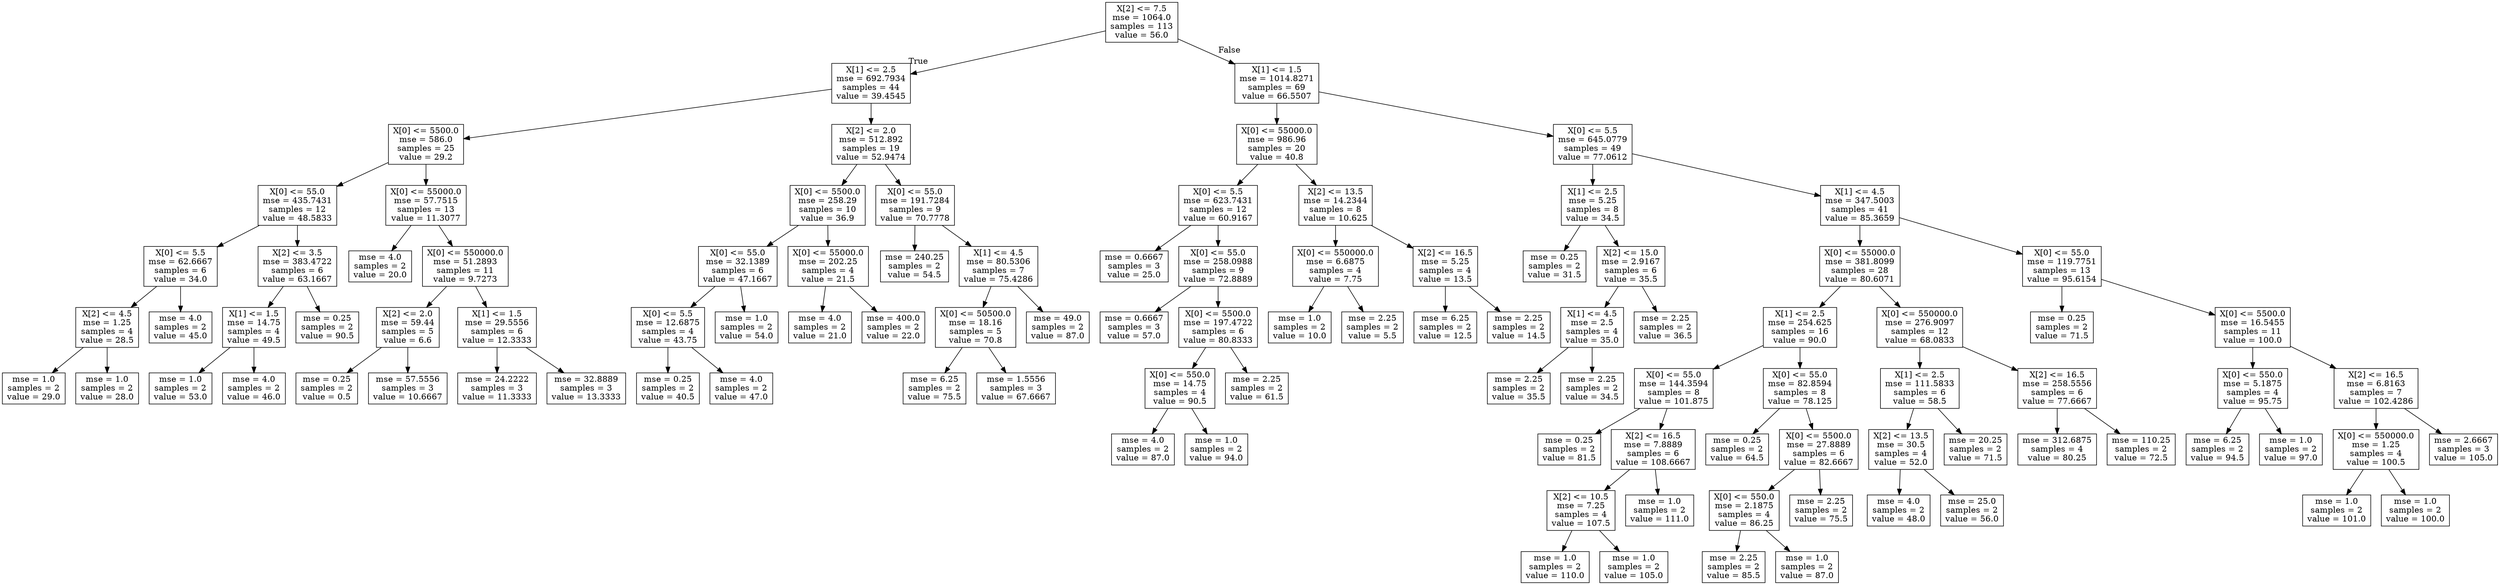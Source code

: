digraph Tree {
node [shape=box] ;
0 [label="X[2] <= 7.5\nmse = 1064.0\nsamples = 113\nvalue = 56.0"] ;
1 [label="X[1] <= 2.5\nmse = 692.7934\nsamples = 44\nvalue = 39.4545"] ;
0 -> 1 [labeldistance=2.5, labelangle=45, headlabel="True"] ;
2 [label="X[0] <= 5500.0\nmse = 586.0\nsamples = 25\nvalue = 29.2"] ;
1 -> 2 ;
3 [label="X[0] <= 55.0\nmse = 435.7431\nsamples = 12\nvalue = 48.5833"] ;
2 -> 3 ;
4 [label="X[0] <= 5.5\nmse = 62.6667\nsamples = 6\nvalue = 34.0"] ;
3 -> 4 ;
5 [label="X[2] <= 4.5\nmse = 1.25\nsamples = 4\nvalue = 28.5"] ;
4 -> 5 ;
6 [label="mse = 1.0\nsamples = 2\nvalue = 29.0"] ;
5 -> 6 ;
7 [label="mse = 1.0\nsamples = 2\nvalue = 28.0"] ;
5 -> 7 ;
8 [label="mse = 4.0\nsamples = 2\nvalue = 45.0"] ;
4 -> 8 ;
9 [label="X[2] <= 3.5\nmse = 383.4722\nsamples = 6\nvalue = 63.1667"] ;
3 -> 9 ;
10 [label="X[1] <= 1.5\nmse = 14.75\nsamples = 4\nvalue = 49.5"] ;
9 -> 10 ;
11 [label="mse = 1.0\nsamples = 2\nvalue = 53.0"] ;
10 -> 11 ;
12 [label="mse = 4.0\nsamples = 2\nvalue = 46.0"] ;
10 -> 12 ;
13 [label="mse = 0.25\nsamples = 2\nvalue = 90.5"] ;
9 -> 13 ;
14 [label="X[0] <= 55000.0\nmse = 57.7515\nsamples = 13\nvalue = 11.3077"] ;
2 -> 14 ;
15 [label="mse = 4.0\nsamples = 2\nvalue = 20.0"] ;
14 -> 15 ;
16 [label="X[0] <= 550000.0\nmse = 51.2893\nsamples = 11\nvalue = 9.7273"] ;
14 -> 16 ;
17 [label="X[2] <= 2.0\nmse = 59.44\nsamples = 5\nvalue = 6.6"] ;
16 -> 17 ;
18 [label="mse = 0.25\nsamples = 2\nvalue = 0.5"] ;
17 -> 18 ;
19 [label="mse = 57.5556\nsamples = 3\nvalue = 10.6667"] ;
17 -> 19 ;
20 [label="X[1] <= 1.5\nmse = 29.5556\nsamples = 6\nvalue = 12.3333"] ;
16 -> 20 ;
21 [label="mse = 24.2222\nsamples = 3\nvalue = 11.3333"] ;
20 -> 21 ;
22 [label="mse = 32.8889\nsamples = 3\nvalue = 13.3333"] ;
20 -> 22 ;
23 [label="X[2] <= 2.0\nmse = 512.892\nsamples = 19\nvalue = 52.9474"] ;
1 -> 23 ;
24 [label="X[0] <= 5500.0\nmse = 258.29\nsamples = 10\nvalue = 36.9"] ;
23 -> 24 ;
25 [label="X[0] <= 55.0\nmse = 32.1389\nsamples = 6\nvalue = 47.1667"] ;
24 -> 25 ;
26 [label="X[0] <= 5.5\nmse = 12.6875\nsamples = 4\nvalue = 43.75"] ;
25 -> 26 ;
27 [label="mse = 0.25\nsamples = 2\nvalue = 40.5"] ;
26 -> 27 ;
28 [label="mse = 4.0\nsamples = 2\nvalue = 47.0"] ;
26 -> 28 ;
29 [label="mse = 1.0\nsamples = 2\nvalue = 54.0"] ;
25 -> 29 ;
30 [label="X[0] <= 55000.0\nmse = 202.25\nsamples = 4\nvalue = 21.5"] ;
24 -> 30 ;
31 [label="mse = 4.0\nsamples = 2\nvalue = 21.0"] ;
30 -> 31 ;
32 [label="mse = 400.0\nsamples = 2\nvalue = 22.0"] ;
30 -> 32 ;
33 [label="X[0] <= 55.0\nmse = 191.7284\nsamples = 9\nvalue = 70.7778"] ;
23 -> 33 ;
34 [label="mse = 240.25\nsamples = 2\nvalue = 54.5"] ;
33 -> 34 ;
35 [label="X[1] <= 4.5\nmse = 80.5306\nsamples = 7\nvalue = 75.4286"] ;
33 -> 35 ;
36 [label="X[0] <= 50500.0\nmse = 18.16\nsamples = 5\nvalue = 70.8"] ;
35 -> 36 ;
37 [label="mse = 6.25\nsamples = 2\nvalue = 75.5"] ;
36 -> 37 ;
38 [label="mse = 1.5556\nsamples = 3\nvalue = 67.6667"] ;
36 -> 38 ;
39 [label="mse = 49.0\nsamples = 2\nvalue = 87.0"] ;
35 -> 39 ;
40 [label="X[1] <= 1.5\nmse = 1014.8271\nsamples = 69\nvalue = 66.5507"] ;
0 -> 40 [labeldistance=2.5, labelangle=-45, headlabel="False"] ;
41 [label="X[0] <= 55000.0\nmse = 986.96\nsamples = 20\nvalue = 40.8"] ;
40 -> 41 ;
42 [label="X[0] <= 5.5\nmse = 623.7431\nsamples = 12\nvalue = 60.9167"] ;
41 -> 42 ;
43 [label="mse = 0.6667\nsamples = 3\nvalue = 25.0"] ;
42 -> 43 ;
44 [label="X[0] <= 55.0\nmse = 258.0988\nsamples = 9\nvalue = 72.8889"] ;
42 -> 44 ;
45 [label="mse = 0.6667\nsamples = 3\nvalue = 57.0"] ;
44 -> 45 ;
46 [label="X[0] <= 5500.0\nmse = 197.4722\nsamples = 6\nvalue = 80.8333"] ;
44 -> 46 ;
47 [label="X[0] <= 550.0\nmse = 14.75\nsamples = 4\nvalue = 90.5"] ;
46 -> 47 ;
48 [label="mse = 4.0\nsamples = 2\nvalue = 87.0"] ;
47 -> 48 ;
49 [label="mse = 1.0\nsamples = 2\nvalue = 94.0"] ;
47 -> 49 ;
50 [label="mse = 2.25\nsamples = 2\nvalue = 61.5"] ;
46 -> 50 ;
51 [label="X[2] <= 13.5\nmse = 14.2344\nsamples = 8\nvalue = 10.625"] ;
41 -> 51 ;
52 [label="X[0] <= 550000.0\nmse = 6.6875\nsamples = 4\nvalue = 7.75"] ;
51 -> 52 ;
53 [label="mse = 1.0\nsamples = 2\nvalue = 10.0"] ;
52 -> 53 ;
54 [label="mse = 2.25\nsamples = 2\nvalue = 5.5"] ;
52 -> 54 ;
55 [label="X[2] <= 16.5\nmse = 5.25\nsamples = 4\nvalue = 13.5"] ;
51 -> 55 ;
56 [label="mse = 6.25\nsamples = 2\nvalue = 12.5"] ;
55 -> 56 ;
57 [label="mse = 2.25\nsamples = 2\nvalue = 14.5"] ;
55 -> 57 ;
58 [label="X[0] <= 5.5\nmse = 645.0779\nsamples = 49\nvalue = 77.0612"] ;
40 -> 58 ;
59 [label="X[1] <= 2.5\nmse = 5.25\nsamples = 8\nvalue = 34.5"] ;
58 -> 59 ;
60 [label="mse = 0.25\nsamples = 2\nvalue = 31.5"] ;
59 -> 60 ;
61 [label="X[2] <= 15.0\nmse = 2.9167\nsamples = 6\nvalue = 35.5"] ;
59 -> 61 ;
62 [label="X[1] <= 4.5\nmse = 2.5\nsamples = 4\nvalue = 35.0"] ;
61 -> 62 ;
63 [label="mse = 2.25\nsamples = 2\nvalue = 35.5"] ;
62 -> 63 ;
64 [label="mse = 2.25\nsamples = 2\nvalue = 34.5"] ;
62 -> 64 ;
65 [label="mse = 2.25\nsamples = 2\nvalue = 36.5"] ;
61 -> 65 ;
66 [label="X[1] <= 4.5\nmse = 347.5003\nsamples = 41\nvalue = 85.3659"] ;
58 -> 66 ;
67 [label="X[0] <= 55000.0\nmse = 381.8099\nsamples = 28\nvalue = 80.6071"] ;
66 -> 67 ;
68 [label="X[1] <= 2.5\nmse = 254.625\nsamples = 16\nvalue = 90.0"] ;
67 -> 68 ;
69 [label="X[0] <= 55.0\nmse = 144.3594\nsamples = 8\nvalue = 101.875"] ;
68 -> 69 ;
70 [label="mse = 0.25\nsamples = 2\nvalue = 81.5"] ;
69 -> 70 ;
71 [label="X[2] <= 16.5\nmse = 7.8889\nsamples = 6\nvalue = 108.6667"] ;
69 -> 71 ;
72 [label="X[2] <= 10.5\nmse = 7.25\nsamples = 4\nvalue = 107.5"] ;
71 -> 72 ;
73 [label="mse = 1.0\nsamples = 2\nvalue = 110.0"] ;
72 -> 73 ;
74 [label="mse = 1.0\nsamples = 2\nvalue = 105.0"] ;
72 -> 74 ;
75 [label="mse = 1.0\nsamples = 2\nvalue = 111.0"] ;
71 -> 75 ;
76 [label="X[0] <= 55.0\nmse = 82.8594\nsamples = 8\nvalue = 78.125"] ;
68 -> 76 ;
77 [label="mse = 0.25\nsamples = 2\nvalue = 64.5"] ;
76 -> 77 ;
78 [label="X[0] <= 5500.0\nmse = 27.8889\nsamples = 6\nvalue = 82.6667"] ;
76 -> 78 ;
79 [label="X[0] <= 550.0\nmse = 2.1875\nsamples = 4\nvalue = 86.25"] ;
78 -> 79 ;
80 [label="mse = 2.25\nsamples = 2\nvalue = 85.5"] ;
79 -> 80 ;
81 [label="mse = 1.0\nsamples = 2\nvalue = 87.0"] ;
79 -> 81 ;
82 [label="mse = 2.25\nsamples = 2\nvalue = 75.5"] ;
78 -> 82 ;
83 [label="X[0] <= 550000.0\nmse = 276.9097\nsamples = 12\nvalue = 68.0833"] ;
67 -> 83 ;
84 [label="X[1] <= 2.5\nmse = 111.5833\nsamples = 6\nvalue = 58.5"] ;
83 -> 84 ;
85 [label="X[2] <= 13.5\nmse = 30.5\nsamples = 4\nvalue = 52.0"] ;
84 -> 85 ;
86 [label="mse = 4.0\nsamples = 2\nvalue = 48.0"] ;
85 -> 86 ;
87 [label="mse = 25.0\nsamples = 2\nvalue = 56.0"] ;
85 -> 87 ;
88 [label="mse = 20.25\nsamples = 2\nvalue = 71.5"] ;
84 -> 88 ;
89 [label="X[2] <= 16.5\nmse = 258.5556\nsamples = 6\nvalue = 77.6667"] ;
83 -> 89 ;
90 [label="mse = 312.6875\nsamples = 4\nvalue = 80.25"] ;
89 -> 90 ;
91 [label="mse = 110.25\nsamples = 2\nvalue = 72.5"] ;
89 -> 91 ;
92 [label="X[0] <= 55.0\nmse = 119.7751\nsamples = 13\nvalue = 95.6154"] ;
66 -> 92 ;
93 [label="mse = 0.25\nsamples = 2\nvalue = 71.5"] ;
92 -> 93 ;
94 [label="X[0] <= 5500.0\nmse = 16.5455\nsamples = 11\nvalue = 100.0"] ;
92 -> 94 ;
95 [label="X[0] <= 550.0\nmse = 5.1875\nsamples = 4\nvalue = 95.75"] ;
94 -> 95 ;
96 [label="mse = 6.25\nsamples = 2\nvalue = 94.5"] ;
95 -> 96 ;
97 [label="mse = 1.0\nsamples = 2\nvalue = 97.0"] ;
95 -> 97 ;
98 [label="X[2] <= 16.5\nmse = 6.8163\nsamples = 7\nvalue = 102.4286"] ;
94 -> 98 ;
99 [label="X[0] <= 550000.0\nmse = 1.25\nsamples = 4\nvalue = 100.5"] ;
98 -> 99 ;
100 [label="mse = 1.0\nsamples = 2\nvalue = 101.0"] ;
99 -> 100 ;
101 [label="mse = 1.0\nsamples = 2\nvalue = 100.0"] ;
99 -> 101 ;
102 [label="mse = 2.6667\nsamples = 3\nvalue = 105.0"] ;
98 -> 102 ;
}